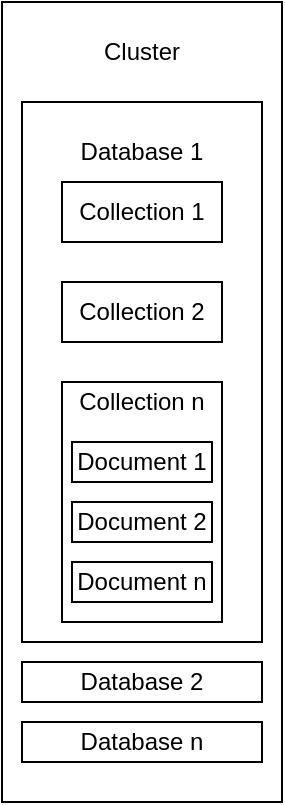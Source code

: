 <mxfile>
    <diagram id="JpYxxkVmfcQ-ov4f-ZGi" name="Page-1">
        <mxGraphModel dx="1620" dy="1390" grid="1" gridSize="10" guides="1" tooltips="1" connect="1" arrows="1" fold="1" page="1" pageScale="1" pageWidth="850" pageHeight="1100" math="0" shadow="0">
            <root>
                <mxCell id="0"/>
                <mxCell id="1" parent="0"/>
                <mxCell id="DALJHrnJVv75sO_gtWrq-1" value="" style="rounded=0;whiteSpace=wrap;html=1;" parent="1" vertex="1">
                    <mxGeometry x="355" y="350" width="140" height="400" as="geometry"/>
                </mxCell>
                <mxCell id="DALJHrnJVv75sO_gtWrq-2" value="Cluster" style="text;html=1;strokeColor=none;fillColor=none;align=center;verticalAlign=middle;whiteSpace=wrap;rounded=0;" parent="1" vertex="1">
                    <mxGeometry x="395" y="360" width="60" height="30" as="geometry"/>
                </mxCell>
                <mxCell id="3" value="" style="rounded=0;whiteSpace=wrap;html=1;" vertex="1" parent="1">
                    <mxGeometry x="365" y="400" width="120" height="270" as="geometry"/>
                </mxCell>
                <mxCell id="4" value="Database 1" style="text;html=1;strokeColor=none;fillColor=none;align=center;verticalAlign=middle;whiteSpace=wrap;rounded=0;" vertex="1" parent="1">
                    <mxGeometry x="390" y="410" width="70" height="30" as="geometry"/>
                </mxCell>
                <mxCell id="DALJHrnJVv75sO_gtWrq-3" value="Collection 1" style="rounded=0;whiteSpace=wrap;html=1;" parent="1" vertex="1">
                    <mxGeometry x="385" y="440" width="80" height="30" as="geometry"/>
                </mxCell>
                <mxCell id="DALJHrnJVv75sO_gtWrq-5" value="Collection 2" style="rounded=0;whiteSpace=wrap;html=1;" parent="1" vertex="1">
                    <mxGeometry x="385" y="490" width="80" height="30" as="geometry"/>
                </mxCell>
                <mxCell id="DALJHrnJVv75sO_gtWrq-7" value="" style="rounded=0;whiteSpace=wrap;html=1;" parent="1" vertex="1">
                    <mxGeometry x="385" y="540" width="80" height="120" as="geometry"/>
                </mxCell>
                <mxCell id="DALJHrnJVv75sO_gtWrq-8" value="Collection n" style="text;html=1;strokeColor=none;fillColor=none;align=center;verticalAlign=middle;whiteSpace=wrap;rounded=0;" parent="1" vertex="1">
                    <mxGeometry x="390" y="540" width="70" height="20" as="geometry"/>
                </mxCell>
                <mxCell id="DALJHrnJVv75sO_gtWrq-9" value="Document 1" style="rounded=0;whiteSpace=wrap;html=1;" parent="1" vertex="1">
                    <mxGeometry x="390" y="570" width="70" height="20" as="geometry"/>
                </mxCell>
                <mxCell id="DALJHrnJVv75sO_gtWrq-11" value="Document 2" style="rounded=0;whiteSpace=wrap;html=1;" parent="1" vertex="1">
                    <mxGeometry x="390" y="600" width="70" height="20" as="geometry"/>
                </mxCell>
                <mxCell id="DALJHrnJVv75sO_gtWrq-12" value="Document n" style="rounded=0;whiteSpace=wrap;html=1;" parent="1" vertex="1">
                    <mxGeometry x="390" y="630" width="70" height="20" as="geometry"/>
                </mxCell>
                <mxCell id="5" value="Database 2" style="rounded=0;whiteSpace=wrap;html=1;" vertex="1" parent="1">
                    <mxGeometry x="365" y="680" width="120" height="20" as="geometry"/>
                </mxCell>
                <mxCell id="6" value="Database n" style="rounded=0;whiteSpace=wrap;html=1;" vertex="1" parent="1">
                    <mxGeometry x="365" y="710" width="120" height="20" as="geometry"/>
                </mxCell>
            </root>
        </mxGraphModel>
    </diagram>
</mxfile>